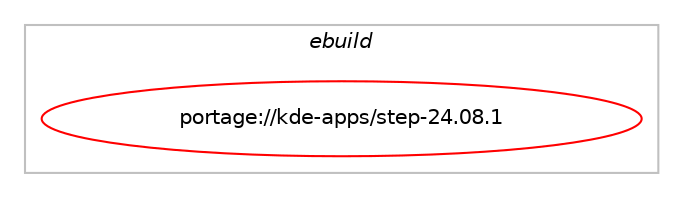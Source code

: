 digraph prolog {

# *************
# Graph options
# *************

newrank=true;
concentrate=true;
compound=true;
graph [rankdir=LR,fontname=Helvetica,fontsize=10,ranksep=1.5];#, ranksep=2.5, nodesep=0.2];
edge  [arrowhead=vee];
node  [fontname=Helvetica,fontsize=10];

# **********
# The ebuild
# **********

subgraph cluster_leftcol {
color=gray;
label=<<i>ebuild</i>>;
id [label="portage://kde-apps/step-24.08.1", color=red, width=4, href="../kde-apps/step-24.08.1.svg"];
}

# ****************
# The dependencies
# ****************

subgraph cluster_midcol {
color=gray;
label=<<i>dependencies</i>>;
subgraph cluster_compile {
fillcolor="#eeeeee";
style=filled;
label=<<i>compile</i>>;
# *** BEGIN UNKNOWN DEPENDENCY TYPE (TODO) ***
# id -> equal(use_conditional_group(positive,gsl,portage://kde-apps/step-24.08.1,[package_dependency(portage://kde-apps/step-24.08.1,install,no,sci-libs,gsl,none,[,,],any_same_slot,[])]))
# *** END UNKNOWN DEPENDENCY TYPE (TODO) ***

# *** BEGIN UNKNOWN DEPENDENCY TYPE (TODO) ***
# id -> equal(use_conditional_group(positive,qalculate,portage://kde-apps/step-24.08.1,[package_dependency(portage://kde-apps/step-24.08.1,install,no,sci-libs,libqalculate,greaterequal,[0.9.5,,,0.9.5],any_same_slot,[])]))
# *** END UNKNOWN DEPENDENCY TYPE (TODO) ***

# *** BEGIN UNKNOWN DEPENDENCY TYPE (TODO) ***
# id -> equal(use_conditional_group(positive,test,portage://kde-apps/step-24.08.1,[package_dependency(portage://kde-apps/step-24.08.1,install,no,dev-qt,qttest,none,[,,],[slot(5)],[])]))
# *** END UNKNOWN DEPENDENCY TYPE (TODO) ***

# *** BEGIN UNKNOWN DEPENDENCY TYPE (TODO) ***
# id -> equal(package_dependency(portage://kde-apps/step-24.08.1,install,no,dev-cpp,eigen,greaterequal,[3.2,,,3.2],[slot(3)],[]))
# *** END UNKNOWN DEPENDENCY TYPE (TODO) ***

# *** BEGIN UNKNOWN DEPENDENCY TYPE (TODO) ***
# id -> equal(package_dependency(portage://kde-apps/step-24.08.1,install,no,dev-qt,qtcore,none,[,,],[slot(5)],[]))
# *** END UNKNOWN DEPENDENCY TYPE (TODO) ***

# *** BEGIN UNKNOWN DEPENDENCY TYPE (TODO) ***
# id -> equal(package_dependency(portage://kde-apps/step-24.08.1,install,no,dev-qt,qtgui,greaterequal,[5.15.12,,,5.15.12],[slot(5)],[]))
# *** END UNKNOWN DEPENDENCY TYPE (TODO) ***

# *** BEGIN UNKNOWN DEPENDENCY TYPE (TODO) ***
# id -> equal(package_dependency(portage://kde-apps/step-24.08.1,install,no,dev-qt,qtsvg,greaterequal,[5.15.12,,,5.15.12],[slot(5)],[]))
# *** END UNKNOWN DEPENDENCY TYPE (TODO) ***

# *** BEGIN UNKNOWN DEPENDENCY TYPE (TODO) ***
# id -> equal(package_dependency(portage://kde-apps/step-24.08.1,install,no,dev-qt,qtwidgets,greaterequal,[5.15.12,,,5.15.12],[slot(5)],[]))
# *** END UNKNOWN DEPENDENCY TYPE (TODO) ***

# *** BEGIN UNKNOWN DEPENDENCY TYPE (TODO) ***
# id -> equal(package_dependency(portage://kde-apps/step-24.08.1,install,no,dev-qt,qtxml,greaterequal,[5.15.12,,,5.15.12],[slot(5)],[]))
# *** END UNKNOWN DEPENDENCY TYPE (TODO) ***

# *** BEGIN UNKNOWN DEPENDENCY TYPE (TODO) ***
# id -> equal(package_dependency(portage://kde-apps/step-24.08.1,install,no,kde-frameworks,kcompletion,greaterequal,[5.115.0,,,5.115.0],[slot(5)],[]))
# *** END UNKNOWN DEPENDENCY TYPE (TODO) ***

# *** BEGIN UNKNOWN DEPENDENCY TYPE (TODO) ***
# id -> equal(package_dependency(portage://kde-apps/step-24.08.1,install,no,kde-frameworks,kconfig,greaterequal,[5.115.0,,,5.115.0],[slot(5)],[]))
# *** END UNKNOWN DEPENDENCY TYPE (TODO) ***

# *** BEGIN UNKNOWN DEPENDENCY TYPE (TODO) ***
# id -> equal(package_dependency(portage://kde-apps/step-24.08.1,install,no,kde-frameworks,kconfigwidgets,greaterequal,[5.115.0,,,5.115.0],[slot(5)],[]))
# *** END UNKNOWN DEPENDENCY TYPE (TODO) ***

# *** BEGIN UNKNOWN DEPENDENCY TYPE (TODO) ***
# id -> equal(package_dependency(portage://kde-apps/step-24.08.1,install,no,kde-frameworks,kcoreaddons,greaterequal,[5.115.0,,,5.115.0],[slot(5)],[]))
# *** END UNKNOWN DEPENDENCY TYPE (TODO) ***

# *** BEGIN UNKNOWN DEPENDENCY TYPE (TODO) ***
# id -> equal(package_dependency(portage://kde-apps/step-24.08.1,install,no,kde-frameworks,kcrash,greaterequal,[5.115.0,,,5.115.0],[slot(5)],[]))
# *** END UNKNOWN DEPENDENCY TYPE (TODO) ***

# *** BEGIN UNKNOWN DEPENDENCY TYPE (TODO) ***
# id -> equal(package_dependency(portage://kde-apps/step-24.08.1,install,no,kde-frameworks,ki18n,greaterequal,[5.115.0,,,5.115.0],[slot(5)],[]))
# *** END UNKNOWN DEPENDENCY TYPE (TODO) ***

# *** BEGIN UNKNOWN DEPENDENCY TYPE (TODO) ***
# id -> equal(package_dependency(portage://kde-apps/step-24.08.1,install,no,kde-frameworks,kiconthemes,greaterequal,[5.115.0,,,5.115.0],[slot(5)],[]))
# *** END UNKNOWN DEPENDENCY TYPE (TODO) ***

# *** BEGIN UNKNOWN DEPENDENCY TYPE (TODO) ***
# id -> equal(package_dependency(portage://kde-apps/step-24.08.1,install,no,kde-frameworks,kio,greaterequal,[5.115.0,,,5.115.0],[slot(5)],[]))
# *** END UNKNOWN DEPENDENCY TYPE (TODO) ***

# *** BEGIN UNKNOWN DEPENDENCY TYPE (TODO) ***
# id -> equal(package_dependency(portage://kde-apps/step-24.08.1,install,no,kde-frameworks,knewstuff,greaterequal,[5.115.0,,,5.115.0],[slot(5)],[]))
# *** END UNKNOWN DEPENDENCY TYPE (TODO) ***

# *** BEGIN UNKNOWN DEPENDENCY TYPE (TODO) ***
# id -> equal(package_dependency(portage://kde-apps/step-24.08.1,install,no,kde-frameworks,kparts,greaterequal,[5.115.0,,,5.115.0],[slot(5)],[]))
# *** END UNKNOWN DEPENDENCY TYPE (TODO) ***

# *** BEGIN UNKNOWN DEPENDENCY TYPE (TODO) ***
# id -> equal(package_dependency(portage://kde-apps/step-24.08.1,install,no,kde-frameworks,kplotting,greaterequal,[5.115.0,,,5.115.0],[slot(5)],[]))
# *** END UNKNOWN DEPENDENCY TYPE (TODO) ***

# *** BEGIN UNKNOWN DEPENDENCY TYPE (TODO) ***
# id -> equal(package_dependency(portage://kde-apps/step-24.08.1,install,no,kde-frameworks,ktextwidgets,greaterequal,[5.115.0,,,5.115.0],[slot(5)],[]))
# *** END UNKNOWN DEPENDENCY TYPE (TODO) ***

# *** BEGIN UNKNOWN DEPENDENCY TYPE (TODO) ***
# id -> equal(package_dependency(portage://kde-apps/step-24.08.1,install,no,kde-frameworks,kwidgetsaddons,greaterequal,[5.115.0,,,5.115.0],[slot(5)],[]))
# *** END UNKNOWN DEPENDENCY TYPE (TODO) ***

# *** BEGIN UNKNOWN DEPENDENCY TYPE (TODO) ***
# id -> equal(package_dependency(portage://kde-apps/step-24.08.1,install,no,kde-frameworks,kxmlgui,greaterequal,[5.115.0,,,5.115.0],[slot(5)],[]))
# *** END UNKNOWN DEPENDENCY TYPE (TODO) ***

# *** BEGIN UNKNOWN DEPENDENCY TYPE (TODO) ***
# id -> equal(package_dependency(portage://kde-apps/step-24.08.1,install,no,sci-libs,cln,none,[,,],[],[]))
# *** END UNKNOWN DEPENDENCY TYPE (TODO) ***

}
subgraph cluster_compileandrun {
fillcolor="#eeeeee";
style=filled;
label=<<i>compile and run</i>>;
}
subgraph cluster_run {
fillcolor="#eeeeee";
style=filled;
label=<<i>run</i>>;
# *** BEGIN UNKNOWN DEPENDENCY TYPE (TODO) ***
# id -> equal(any_of_group([package_dependency(portage://kde-apps/step-24.08.1,run,no,kde-frameworks,breeze-icons,none,[,,],any_different_slot,[]),package_dependency(portage://kde-apps/step-24.08.1,run,no,kde-frameworks,oxygen-icons,none,[,,],any_different_slot,[])]))
# *** END UNKNOWN DEPENDENCY TYPE (TODO) ***

# *** BEGIN UNKNOWN DEPENDENCY TYPE (TODO) ***
# id -> equal(use_conditional_group(positive,gsl,portage://kde-apps/step-24.08.1,[package_dependency(portage://kde-apps/step-24.08.1,run,no,sci-libs,gsl,none,[,,],any_same_slot,[])]))
# *** END UNKNOWN DEPENDENCY TYPE (TODO) ***

# *** BEGIN UNKNOWN DEPENDENCY TYPE (TODO) ***
# id -> equal(use_conditional_group(positive,qalculate,portage://kde-apps/step-24.08.1,[package_dependency(portage://kde-apps/step-24.08.1,run,no,sci-libs,libqalculate,greaterequal,[0.9.5,,,0.9.5],any_same_slot,[])]))
# *** END UNKNOWN DEPENDENCY TYPE (TODO) ***

# *** BEGIN UNKNOWN DEPENDENCY TYPE (TODO) ***
# id -> equal(package_dependency(portage://kde-apps/step-24.08.1,run,no,dev-cpp,eigen,greaterequal,[3.2,,,3.2],[slot(3)],[]))
# *** END UNKNOWN DEPENDENCY TYPE (TODO) ***

# *** BEGIN UNKNOWN DEPENDENCY TYPE (TODO) ***
# id -> equal(package_dependency(portage://kde-apps/step-24.08.1,run,no,dev-qt,qtcore,none,[,,],[slot(5)],[]))
# *** END UNKNOWN DEPENDENCY TYPE (TODO) ***

# *** BEGIN UNKNOWN DEPENDENCY TYPE (TODO) ***
# id -> equal(package_dependency(portage://kde-apps/step-24.08.1,run,no,dev-qt,qtgui,greaterequal,[5.15.12,,,5.15.12],[slot(5)],[]))
# *** END UNKNOWN DEPENDENCY TYPE (TODO) ***

# *** BEGIN UNKNOWN DEPENDENCY TYPE (TODO) ***
# id -> equal(package_dependency(portage://kde-apps/step-24.08.1,run,no,dev-qt,qtsvg,greaterequal,[5.15.12,,,5.15.12],[slot(5)],[]))
# *** END UNKNOWN DEPENDENCY TYPE (TODO) ***

# *** BEGIN UNKNOWN DEPENDENCY TYPE (TODO) ***
# id -> equal(package_dependency(portage://kde-apps/step-24.08.1,run,no,dev-qt,qtwidgets,greaterequal,[5.15.12,,,5.15.12],[slot(5)],[]))
# *** END UNKNOWN DEPENDENCY TYPE (TODO) ***

# *** BEGIN UNKNOWN DEPENDENCY TYPE (TODO) ***
# id -> equal(package_dependency(portage://kde-apps/step-24.08.1,run,no,dev-qt,qtxml,greaterequal,[5.15.12,,,5.15.12],[slot(5)],[]))
# *** END UNKNOWN DEPENDENCY TYPE (TODO) ***

# *** BEGIN UNKNOWN DEPENDENCY TYPE (TODO) ***
# id -> equal(package_dependency(portage://kde-apps/step-24.08.1,run,no,kde-frameworks,kcompletion,greaterequal,[5.115.0,,,5.115.0],[slot(5)],[]))
# *** END UNKNOWN DEPENDENCY TYPE (TODO) ***

# *** BEGIN UNKNOWN DEPENDENCY TYPE (TODO) ***
# id -> equal(package_dependency(portage://kde-apps/step-24.08.1,run,no,kde-frameworks,kconfig,greaterequal,[5.115.0,,,5.115.0],[slot(5)],[]))
# *** END UNKNOWN DEPENDENCY TYPE (TODO) ***

# *** BEGIN UNKNOWN DEPENDENCY TYPE (TODO) ***
# id -> equal(package_dependency(portage://kde-apps/step-24.08.1,run,no,kde-frameworks,kconfigwidgets,greaterequal,[5.115.0,,,5.115.0],[slot(5)],[]))
# *** END UNKNOWN DEPENDENCY TYPE (TODO) ***

# *** BEGIN UNKNOWN DEPENDENCY TYPE (TODO) ***
# id -> equal(package_dependency(portage://kde-apps/step-24.08.1,run,no,kde-frameworks,kcoreaddons,greaterequal,[5.115.0,,,5.115.0],[slot(5)],[]))
# *** END UNKNOWN DEPENDENCY TYPE (TODO) ***

# *** BEGIN UNKNOWN DEPENDENCY TYPE (TODO) ***
# id -> equal(package_dependency(portage://kde-apps/step-24.08.1,run,no,kde-frameworks,kcrash,greaterequal,[5.115.0,,,5.115.0],[slot(5)],[]))
# *** END UNKNOWN DEPENDENCY TYPE (TODO) ***

# *** BEGIN UNKNOWN DEPENDENCY TYPE (TODO) ***
# id -> equal(package_dependency(portage://kde-apps/step-24.08.1,run,no,kde-frameworks,kf-env,greaterequal,[4,,,4],[],[]))
# *** END UNKNOWN DEPENDENCY TYPE (TODO) ***

# *** BEGIN UNKNOWN DEPENDENCY TYPE (TODO) ***
# id -> equal(package_dependency(portage://kde-apps/step-24.08.1,run,no,kde-frameworks,ki18n,greaterequal,[5.115.0,,,5.115.0],[slot(5)],[]))
# *** END UNKNOWN DEPENDENCY TYPE (TODO) ***

# *** BEGIN UNKNOWN DEPENDENCY TYPE (TODO) ***
# id -> equal(package_dependency(portage://kde-apps/step-24.08.1,run,no,kde-frameworks,kiconthemes,greaterequal,[5.115.0,,,5.115.0],[slot(5)],[]))
# *** END UNKNOWN DEPENDENCY TYPE (TODO) ***

# *** BEGIN UNKNOWN DEPENDENCY TYPE (TODO) ***
# id -> equal(package_dependency(portage://kde-apps/step-24.08.1,run,no,kde-frameworks,kio,greaterequal,[5.115.0,,,5.115.0],[slot(5)],[]))
# *** END UNKNOWN DEPENDENCY TYPE (TODO) ***

# *** BEGIN UNKNOWN DEPENDENCY TYPE (TODO) ***
# id -> equal(package_dependency(portage://kde-apps/step-24.08.1,run,no,kde-frameworks,knewstuff,greaterequal,[5.115.0,,,5.115.0],[slot(5)],[]))
# *** END UNKNOWN DEPENDENCY TYPE (TODO) ***

# *** BEGIN UNKNOWN DEPENDENCY TYPE (TODO) ***
# id -> equal(package_dependency(portage://kde-apps/step-24.08.1,run,no,kde-frameworks,kparts,greaterequal,[5.115.0,,,5.115.0],[slot(5)],[]))
# *** END UNKNOWN DEPENDENCY TYPE (TODO) ***

# *** BEGIN UNKNOWN DEPENDENCY TYPE (TODO) ***
# id -> equal(package_dependency(portage://kde-apps/step-24.08.1,run,no,kde-frameworks,kplotting,greaterequal,[5.115.0,,,5.115.0],[slot(5)],[]))
# *** END UNKNOWN DEPENDENCY TYPE (TODO) ***

# *** BEGIN UNKNOWN DEPENDENCY TYPE (TODO) ***
# id -> equal(package_dependency(portage://kde-apps/step-24.08.1,run,no,kde-frameworks,ktextwidgets,greaterequal,[5.115.0,,,5.115.0],[slot(5)],[]))
# *** END UNKNOWN DEPENDENCY TYPE (TODO) ***

# *** BEGIN UNKNOWN DEPENDENCY TYPE (TODO) ***
# id -> equal(package_dependency(portage://kde-apps/step-24.08.1,run,no,kde-frameworks,kwidgetsaddons,greaterequal,[5.115.0,,,5.115.0],[slot(5)],[]))
# *** END UNKNOWN DEPENDENCY TYPE (TODO) ***

# *** BEGIN UNKNOWN DEPENDENCY TYPE (TODO) ***
# id -> equal(package_dependency(portage://kde-apps/step-24.08.1,run,no,kde-frameworks,kxmlgui,greaterequal,[5.115.0,,,5.115.0],[slot(5)],[]))
# *** END UNKNOWN DEPENDENCY TYPE (TODO) ***

# *** BEGIN UNKNOWN DEPENDENCY TYPE (TODO) ***
# id -> equal(package_dependency(portage://kde-apps/step-24.08.1,run,no,sci-libs,cln,none,[,,],[],[]))
# *** END UNKNOWN DEPENDENCY TYPE (TODO) ***

}
}

# **************
# The candidates
# **************

subgraph cluster_choices {
rank=same;
color=gray;
label=<<i>candidates</i>>;

}

}
